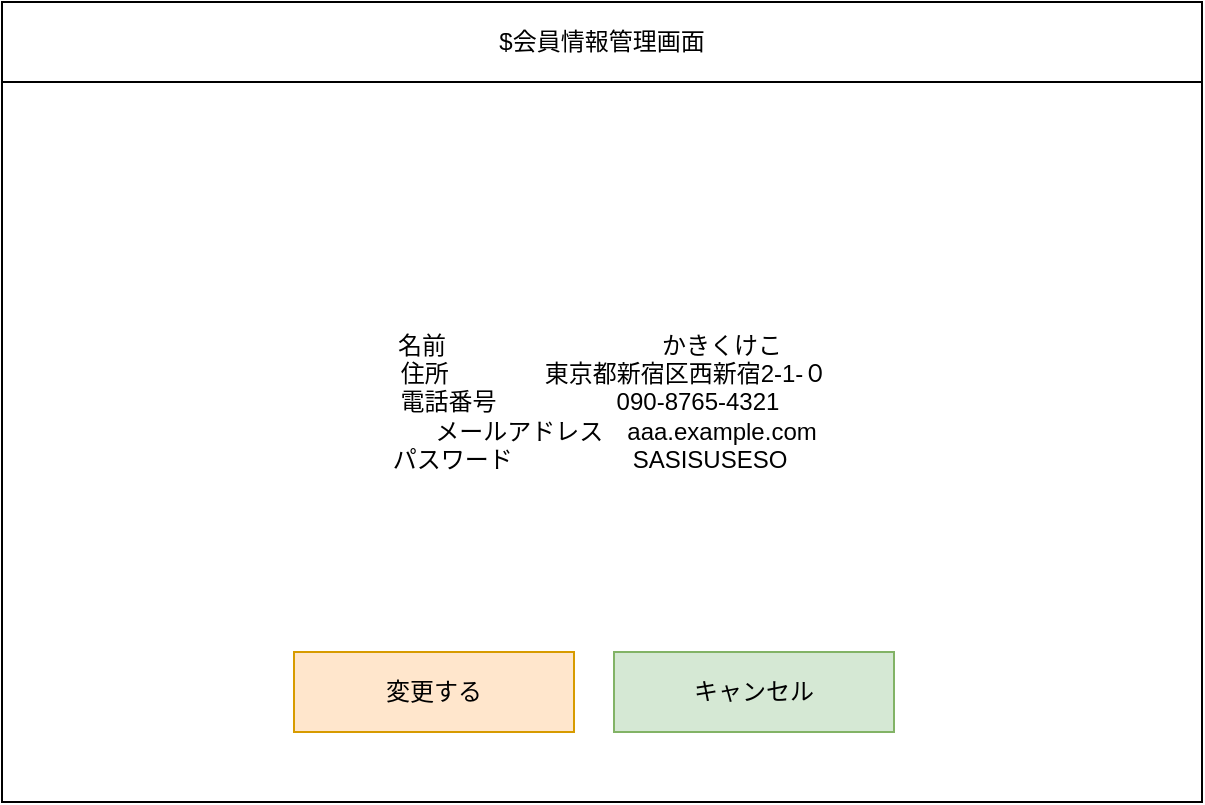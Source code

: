 <mxfile version="16.5.1" type="device"><diagram id="GsiO5cZElpLv36x_d3hL" name="ページ1"><mxGraphModel dx="868" dy="553" grid="1" gridSize="10" guides="1" tooltips="1" connect="1" arrows="1" fold="1" page="1" pageScale="1" pageWidth="827" pageHeight="1169" math="0" shadow="0"><root><mxCell id="0"/><mxCell id="1" parent="0"/><mxCell id="0RvMYeMgaJu8BQnO1arT-1" value="" style="rounded=0;whiteSpace=wrap;html=1;" parent="1" vertex="1"><mxGeometry x="120" y="80" width="600" height="400" as="geometry"/></mxCell><mxCell id="0RvMYeMgaJu8BQnO1arT-2" value="$会員情報管理画面" style="rounded=0;whiteSpace=wrap;html=1;" parent="1" vertex="1"><mxGeometry x="120" y="80" width="600" height="40" as="geometry"/></mxCell><mxCell id="hDem1O3p2ijjBw8Q1DqA-2" value="変更する" style="rounded=0;whiteSpace=wrap;html=1;fillColor=#ffe6cc;strokeColor=#d79b00;" parent="1" vertex="1"><mxGeometry x="266" y="405" width="140" height="40" as="geometry"/></mxCell><mxCell id="ao5kOUvoRIRgNShx89OL-1" value="キャンセル" style="rounded=0;whiteSpace=wrap;html=1;fillColor=#d5e8d4;strokeColor=#82b366;" parent="1" vertex="1"><mxGeometry x="426" y="405" width="140" height="40" as="geometry"/></mxCell><mxCell id="ao5kOUvoRIRgNShx89OL-3" value="名前　　　　　　　　　かきくけこ&lt;br&gt;　　住所　　　　東京都新宿区西新宿2‐1‐０&lt;br&gt;電話番号　　　　　090-8765-4321&lt;br&gt;　　　メールアドレス　aaa.example.com　　　&lt;br&gt;パスワード　　　　　SASISUSESO" style="text;html=1;strokeColor=none;fillColor=none;align=center;verticalAlign=middle;whiteSpace=wrap;rounded=0;" parent="1" vertex="1"><mxGeometry x="269" y="205" width="290" height="150" as="geometry"/></mxCell></root></mxGraphModel></diagram></mxfile>